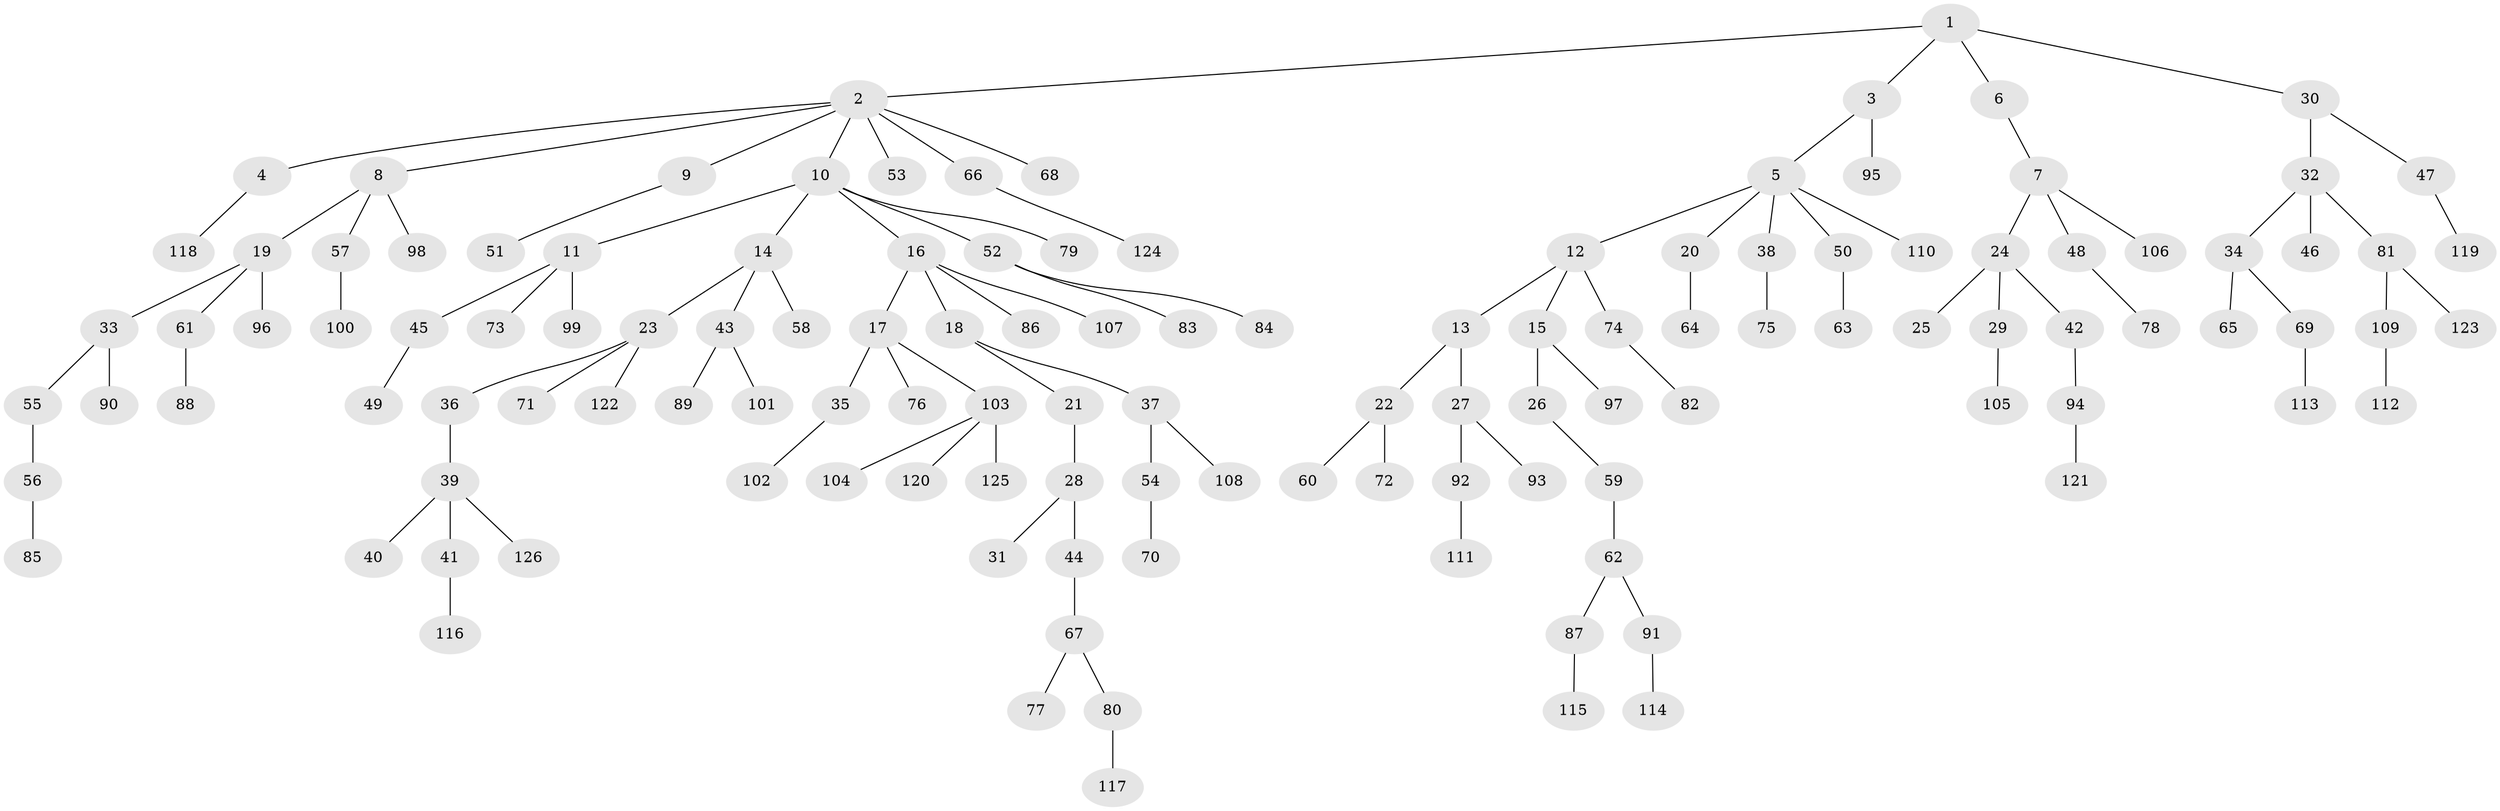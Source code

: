 // Generated by graph-tools (version 1.1) at 2025/15/03/09/25 04:15:25]
// undirected, 126 vertices, 125 edges
graph export_dot {
graph [start="1"]
  node [color=gray90,style=filled];
  1;
  2;
  3;
  4;
  5;
  6;
  7;
  8;
  9;
  10;
  11;
  12;
  13;
  14;
  15;
  16;
  17;
  18;
  19;
  20;
  21;
  22;
  23;
  24;
  25;
  26;
  27;
  28;
  29;
  30;
  31;
  32;
  33;
  34;
  35;
  36;
  37;
  38;
  39;
  40;
  41;
  42;
  43;
  44;
  45;
  46;
  47;
  48;
  49;
  50;
  51;
  52;
  53;
  54;
  55;
  56;
  57;
  58;
  59;
  60;
  61;
  62;
  63;
  64;
  65;
  66;
  67;
  68;
  69;
  70;
  71;
  72;
  73;
  74;
  75;
  76;
  77;
  78;
  79;
  80;
  81;
  82;
  83;
  84;
  85;
  86;
  87;
  88;
  89;
  90;
  91;
  92;
  93;
  94;
  95;
  96;
  97;
  98;
  99;
  100;
  101;
  102;
  103;
  104;
  105;
  106;
  107;
  108;
  109;
  110;
  111;
  112;
  113;
  114;
  115;
  116;
  117;
  118;
  119;
  120;
  121;
  122;
  123;
  124;
  125;
  126;
  1 -- 2;
  1 -- 3;
  1 -- 6;
  1 -- 30;
  2 -- 4;
  2 -- 8;
  2 -- 9;
  2 -- 10;
  2 -- 53;
  2 -- 66;
  2 -- 68;
  3 -- 5;
  3 -- 95;
  4 -- 118;
  5 -- 12;
  5 -- 20;
  5 -- 38;
  5 -- 50;
  5 -- 110;
  6 -- 7;
  7 -- 24;
  7 -- 48;
  7 -- 106;
  8 -- 19;
  8 -- 57;
  8 -- 98;
  9 -- 51;
  10 -- 11;
  10 -- 14;
  10 -- 16;
  10 -- 52;
  10 -- 79;
  11 -- 45;
  11 -- 73;
  11 -- 99;
  12 -- 13;
  12 -- 15;
  12 -- 74;
  13 -- 22;
  13 -- 27;
  14 -- 23;
  14 -- 43;
  14 -- 58;
  15 -- 26;
  15 -- 97;
  16 -- 17;
  16 -- 18;
  16 -- 86;
  16 -- 107;
  17 -- 35;
  17 -- 76;
  17 -- 103;
  18 -- 21;
  18 -- 37;
  19 -- 33;
  19 -- 61;
  19 -- 96;
  20 -- 64;
  21 -- 28;
  22 -- 60;
  22 -- 72;
  23 -- 36;
  23 -- 71;
  23 -- 122;
  24 -- 25;
  24 -- 29;
  24 -- 42;
  26 -- 59;
  27 -- 92;
  27 -- 93;
  28 -- 31;
  28 -- 44;
  29 -- 105;
  30 -- 32;
  30 -- 47;
  32 -- 34;
  32 -- 46;
  32 -- 81;
  33 -- 55;
  33 -- 90;
  34 -- 65;
  34 -- 69;
  35 -- 102;
  36 -- 39;
  37 -- 54;
  37 -- 108;
  38 -- 75;
  39 -- 40;
  39 -- 41;
  39 -- 126;
  41 -- 116;
  42 -- 94;
  43 -- 89;
  43 -- 101;
  44 -- 67;
  45 -- 49;
  47 -- 119;
  48 -- 78;
  50 -- 63;
  52 -- 83;
  52 -- 84;
  54 -- 70;
  55 -- 56;
  56 -- 85;
  57 -- 100;
  59 -- 62;
  61 -- 88;
  62 -- 87;
  62 -- 91;
  66 -- 124;
  67 -- 77;
  67 -- 80;
  69 -- 113;
  74 -- 82;
  80 -- 117;
  81 -- 109;
  81 -- 123;
  87 -- 115;
  91 -- 114;
  92 -- 111;
  94 -- 121;
  103 -- 104;
  103 -- 120;
  103 -- 125;
  109 -- 112;
}
